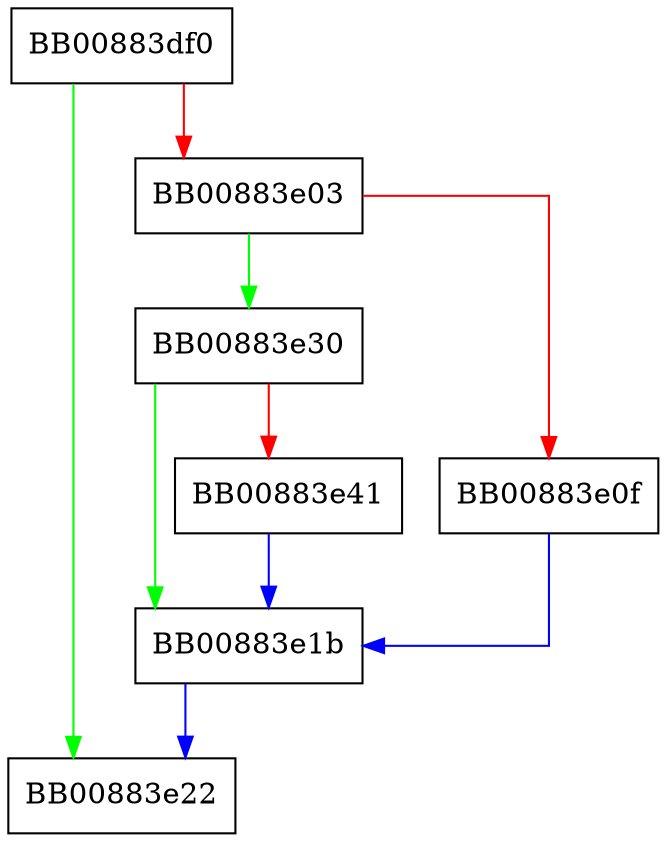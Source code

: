 digraph _IO_list_lock {
  node [shape="box"];
  graph [splines=ortho];
  BB00883df0 -> BB00883e22 [color="green"];
  BB00883df0 -> BB00883e03 [color="red"];
  BB00883e03 -> BB00883e30 [color="green"];
  BB00883e03 -> BB00883e0f [color="red"];
  BB00883e0f -> BB00883e1b [color="blue"];
  BB00883e1b -> BB00883e22 [color="blue"];
  BB00883e30 -> BB00883e1b [color="green"];
  BB00883e30 -> BB00883e41 [color="red"];
  BB00883e41 -> BB00883e1b [color="blue"];
}